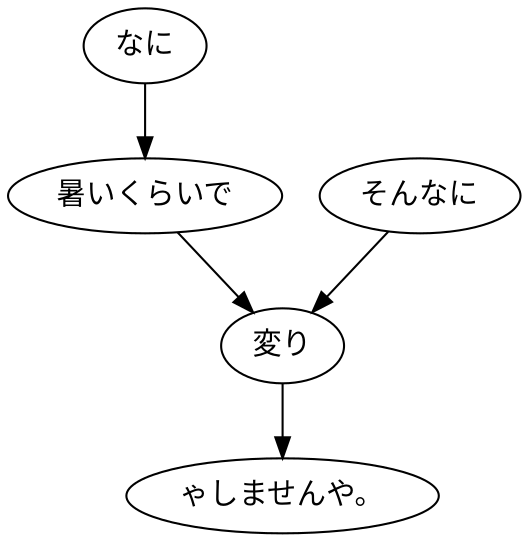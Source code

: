 digraph graph3410 {
	node0 [label="なに"];
	node1 [label="暑いくらいで"];
	node2 [label="そんなに"];
	node3 [label="変り"];
	node4 [label="ゃしませんや。"];
	node0 -> node1;
	node1 -> node3;
	node2 -> node3;
	node3 -> node4;
}
